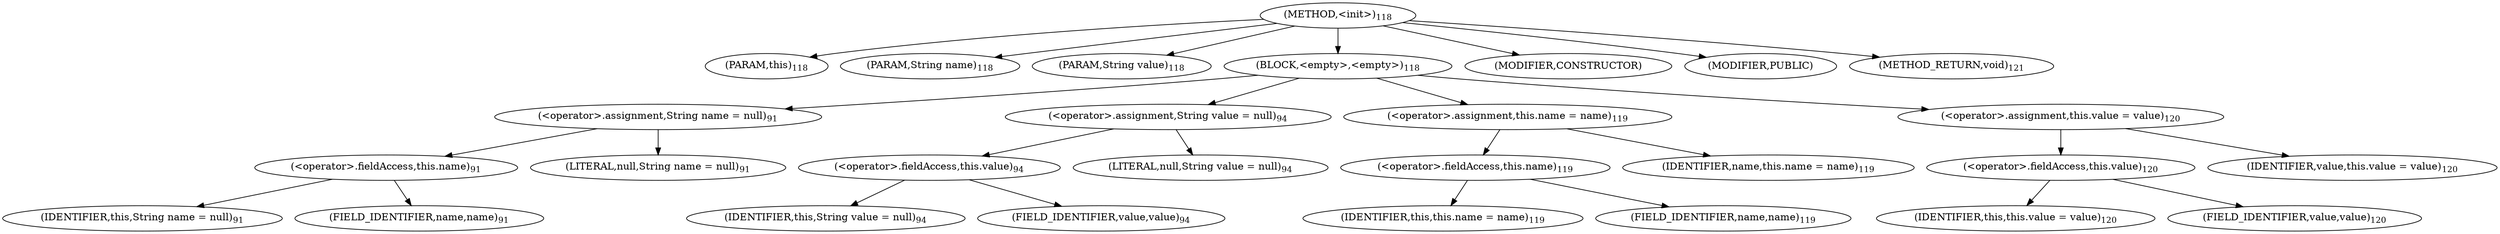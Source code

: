 digraph "&lt;init&gt;" {  
"154" [label = <(METHOD,&lt;init&gt;)<SUB>118</SUB>> ]
"6" [label = <(PARAM,this)<SUB>118</SUB>> ]
"155" [label = <(PARAM,String name)<SUB>118</SUB>> ]
"156" [label = <(PARAM,String value)<SUB>118</SUB>> ]
"157" [label = <(BLOCK,&lt;empty&gt;,&lt;empty&gt;)<SUB>118</SUB>> ]
"158" [label = <(&lt;operator&gt;.assignment,String name = null)<SUB>91</SUB>> ]
"159" [label = <(&lt;operator&gt;.fieldAccess,this.name)<SUB>91</SUB>> ]
"160" [label = <(IDENTIFIER,this,String name = null)<SUB>91</SUB>> ]
"161" [label = <(FIELD_IDENTIFIER,name,name)<SUB>91</SUB>> ]
"162" [label = <(LITERAL,null,String name = null)<SUB>91</SUB>> ]
"163" [label = <(&lt;operator&gt;.assignment,String value = null)<SUB>94</SUB>> ]
"164" [label = <(&lt;operator&gt;.fieldAccess,this.value)<SUB>94</SUB>> ]
"165" [label = <(IDENTIFIER,this,String value = null)<SUB>94</SUB>> ]
"166" [label = <(FIELD_IDENTIFIER,value,value)<SUB>94</SUB>> ]
"167" [label = <(LITERAL,null,String value = null)<SUB>94</SUB>> ]
"168" [label = <(&lt;operator&gt;.assignment,this.name = name)<SUB>119</SUB>> ]
"169" [label = <(&lt;operator&gt;.fieldAccess,this.name)<SUB>119</SUB>> ]
"5" [label = <(IDENTIFIER,this,this.name = name)<SUB>119</SUB>> ]
"170" [label = <(FIELD_IDENTIFIER,name,name)<SUB>119</SUB>> ]
"171" [label = <(IDENTIFIER,name,this.name = name)<SUB>119</SUB>> ]
"172" [label = <(&lt;operator&gt;.assignment,this.value = value)<SUB>120</SUB>> ]
"173" [label = <(&lt;operator&gt;.fieldAccess,this.value)<SUB>120</SUB>> ]
"7" [label = <(IDENTIFIER,this,this.value = value)<SUB>120</SUB>> ]
"174" [label = <(FIELD_IDENTIFIER,value,value)<SUB>120</SUB>> ]
"175" [label = <(IDENTIFIER,value,this.value = value)<SUB>120</SUB>> ]
"176" [label = <(MODIFIER,CONSTRUCTOR)> ]
"177" [label = <(MODIFIER,PUBLIC)> ]
"178" [label = <(METHOD_RETURN,void)<SUB>121</SUB>> ]
  "154" -> "6" 
  "154" -> "155" 
  "154" -> "156" 
  "154" -> "157" 
  "154" -> "176" 
  "154" -> "177" 
  "154" -> "178" 
  "157" -> "158" 
  "157" -> "163" 
  "157" -> "168" 
  "157" -> "172" 
  "158" -> "159" 
  "158" -> "162" 
  "159" -> "160" 
  "159" -> "161" 
  "163" -> "164" 
  "163" -> "167" 
  "164" -> "165" 
  "164" -> "166" 
  "168" -> "169" 
  "168" -> "171" 
  "169" -> "5" 
  "169" -> "170" 
  "172" -> "173" 
  "172" -> "175" 
  "173" -> "7" 
  "173" -> "174" 
}
